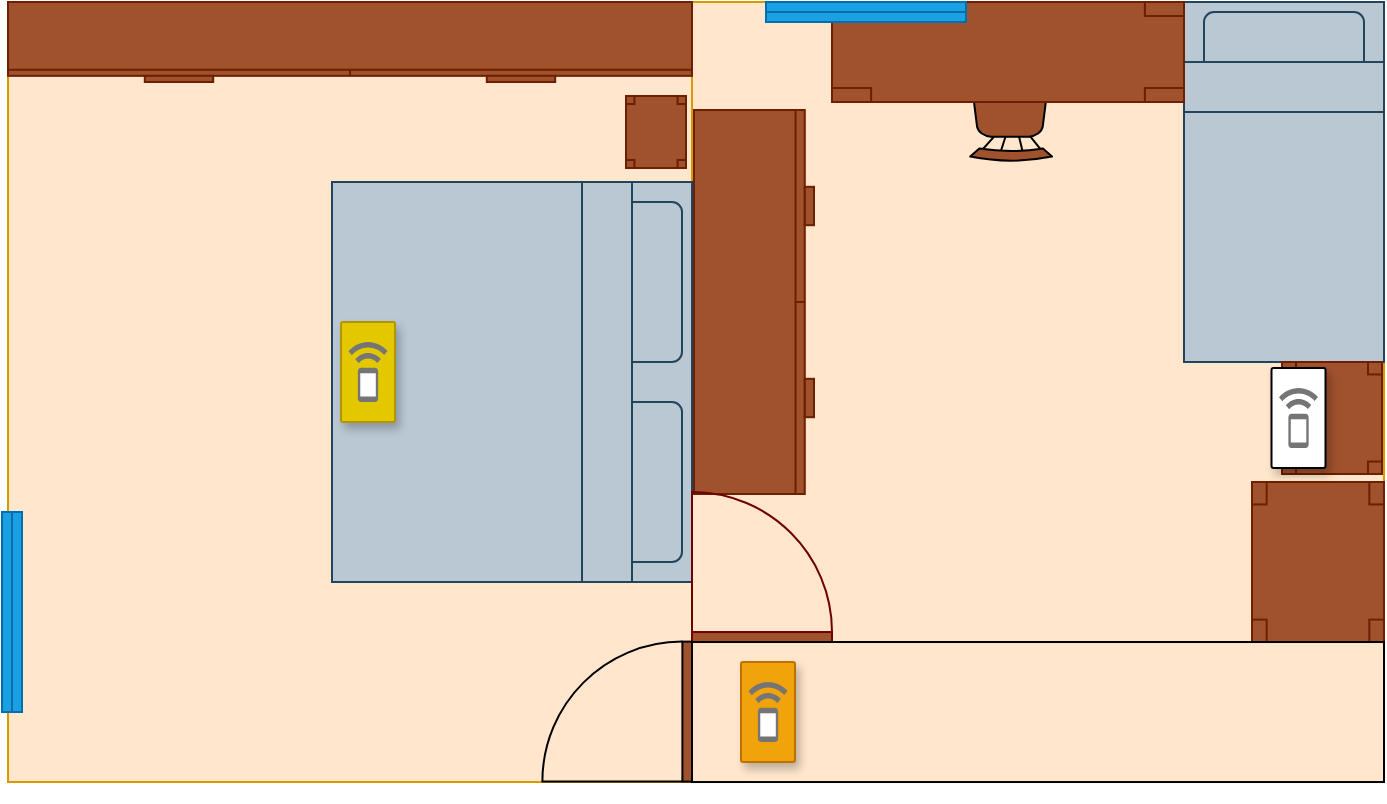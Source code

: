 <mxfile version="20.7.4" type="device"><diagram id="cprJXrahVGZYLufrVsE7" name="Page-1"><mxGraphModel dx="1114" dy="999" grid="1" gridSize="10" guides="1" tooltips="1" connect="1" arrows="1" fold="1" page="1" pageScale="1" pageWidth="827" pageHeight="1169" math="0" shadow="0"><root><mxCell id="0"/><mxCell id="1" parent="0"/><mxCell id="U0BVpdhM8QrsuI_BHVKC-1" value="" style="rounded=0;whiteSpace=wrap;html=1;fillColor=#ffe6cc;strokeColor=#d79b00;" parent="1" vertex="1"><mxGeometry x="350" y="390" width="346" height="320" as="geometry"/></mxCell><mxCell id="U0BVpdhM8QrsuI_BHVKC-2" value="" style="rounded=0;whiteSpace=wrap;html=1;fillColor=#ffe6cc;strokeColor=#d79b00;" parent="1" vertex="1"><mxGeometry x="8" y="390" width="342" height="390" as="geometry"/></mxCell><mxCell id="U0BVpdhM8QrsuI_BHVKC-3" value="" style="verticalLabelPosition=bottom;html=1;verticalAlign=top;align=center;shape=mxgraph.floorplan.bed_double;rotation=90;fillColor=#bac8d3;strokeColor=#23445d;" parent="1" vertex="1"><mxGeometry x="160" y="490" width="200" height="180" as="geometry"/></mxCell><mxCell id="U0BVpdhM8QrsuI_BHVKC-4" value="" style="verticalLabelPosition=bottom;html=1;verticalAlign=top;align=center;shape=mxgraph.floorplan.bed_single;fillColor=#bac8d3;strokeColor=#23445d;" parent="1" vertex="1"><mxGeometry x="596" y="390" width="100" height="180" as="geometry"/></mxCell><mxCell id="U0BVpdhM8QrsuI_BHVKC-5" value="" style="verticalLabelPosition=bottom;html=1;verticalAlign=top;align=center;shape=mxgraph.floorplan.dresser;fillColor=#a0522d;fontColor=#ffffff;strokeColor=#6D1F00;" parent="1" vertex="1"><mxGeometry x="8" y="390" width="342" height="40" as="geometry"/></mxCell><mxCell id="U0BVpdhM8QrsuI_BHVKC-7" value="" style="verticalLabelPosition=bottom;html=1;verticalAlign=top;align=center;shape=mxgraph.floorplan.dresser;rotation=-90;fillColor=#a0522d;fontColor=#ffffff;strokeColor=#6D1F00;" parent="1" vertex="1"><mxGeometry x="285" y="510" width="192" height="60" as="geometry"/></mxCell><mxCell id="U0BVpdhM8QrsuI_BHVKC-32" value="" style="verticalLabelPosition=bottom;html=1;verticalAlign=top;align=center;shape=mxgraph.floorplan.chair;fillColor=#a0522d;rotation=-180;" parent="1" vertex="1"><mxGeometry x="489" y="418" width="41" height="52" as="geometry"/></mxCell><mxCell id="U0BVpdhM8QrsuI_BHVKC-8" value="" style="verticalLabelPosition=bottom;html=1;verticalAlign=top;align=center;shape=mxgraph.floorplan.table;rotation=-90;fillColor=#a0522d;fontColor=#ffffff;strokeColor=#6D1F00;" parent="1" vertex="1"><mxGeometry x="642" y="573" width="56" height="50" as="geometry"/></mxCell><mxCell id="U0BVpdhM8QrsuI_BHVKC-9" value="" style="verticalLabelPosition=bottom;html=1;verticalAlign=top;align=center;shape=mxgraph.floorplan.table;fillColor=#a0522d;fontColor=#ffffff;strokeColor=#6D1F00;" parent="1" vertex="1"><mxGeometry x="630" y="630" width="66" height="80" as="geometry"/></mxCell><mxCell id="U0BVpdhM8QrsuI_BHVKC-10" value="" style="verticalLabelPosition=bottom;html=1;verticalAlign=top;align=center;shape=mxgraph.floorplan.table;rotation=-90;fillColor=#a0522d;fontColor=#ffffff;strokeColor=#6D1F00;" parent="1" vertex="1"><mxGeometry x="314" y="440" width="36" height="30" as="geometry"/></mxCell><mxCell id="U0BVpdhM8QrsuI_BHVKC-11" value="" style="verticalLabelPosition=bottom;html=1;verticalAlign=top;align=center;shape=mxgraph.floorplan.doorRight;aspect=fixed;rotation=-180;fillColor=#a0522d;fontColor=#ffffff;strokeColor=#6F0000;" parent="1" vertex="1"><mxGeometry x="350" y="635.63" width="70" height="74.38" as="geometry"/></mxCell><mxCell id="U0BVpdhM8QrsuI_BHVKC-12" value="" style="verticalLabelPosition=bottom;html=1;verticalAlign=top;align=center;shape=mxgraph.floorplan.doorRight;aspect=fixed;rotation=90;fillColor=#a0522d;" parent="1" vertex="1"><mxGeometry x="278" y="707.62" width="70" height="74.38" as="geometry"/></mxCell><mxCell id="U0BVpdhM8QrsuI_BHVKC-14" value="" style="verticalLabelPosition=bottom;html=1;verticalAlign=top;align=center;shape=mxgraph.floorplan.window;fillColor=#1ba1e2;strokeColor=#006EAF;fontColor=#ffffff;rotation=-90;" parent="1" vertex="1"><mxGeometry x="-40" y="690" width="100" height="10" as="geometry"/></mxCell><mxCell id="U0BVpdhM8QrsuI_BHVKC-25" value="" style="group" parent="1" vertex="1" connectable="0"><mxGeometry x="160" y="550" width="41.5" height="70" as="geometry"/></mxCell><mxCell id="U0BVpdhM8QrsuI_BHVKC-15" value="" style="strokeColor=#B09500;shadow=1;strokeWidth=1;rounded=1;absoluteArcSize=1;arcSize=2;labelPosition=center;verticalLabelPosition=middle;align=center;verticalAlign=bottom;spacingLeft=0;fontColor=#000000;fontSize=12;whiteSpace=wrap;spacingBottom=2;container=0;fillColor=#e3c800;" parent="U0BVpdhM8QrsuI_BHVKC-25" vertex="1"><mxGeometry x="14.5" width="27" height="50" as="geometry"/></mxCell><mxCell id="U0BVpdhM8QrsuI_BHVKC-16" value="" style="sketch=0;dashed=0;connectable=0;html=1;fillColor=#757575;strokeColor=none;shape=mxgraph.gcp2.beacon;part=1;" parent="U0BVpdhM8QrsuI_BHVKC-25" vertex="1"><mxGeometry x="18.25" y="10" width="19.5" height="30" as="geometry"><mxPoint x="-18.25" y="30" as="offset"/></mxGeometry></mxCell><mxCell id="U0BVpdhM8QrsuI_BHVKC-29" value="" style="group" parent="1" vertex="1" connectable="0"><mxGeometry x="625.25" y="573" width="41.5" height="70" as="geometry"/></mxCell><mxCell id="U0BVpdhM8QrsuI_BHVKC-30" value="" style="shadow=1;strokeWidth=1;rounded=1;absoluteArcSize=1;arcSize=2;labelPosition=center;verticalLabelPosition=middle;align=center;verticalAlign=bottom;spacingLeft=0;fontSize=12;whiteSpace=wrap;spacingBottom=2;container=0;" parent="U0BVpdhM8QrsuI_BHVKC-29" vertex="1"><mxGeometry x="14.5" width="27" height="50" as="geometry"/></mxCell><mxCell id="U0BVpdhM8QrsuI_BHVKC-31" value="" style="sketch=0;dashed=0;connectable=0;html=1;fillColor=#757575;strokeColor=none;shape=mxgraph.gcp2.beacon;part=1;" parent="U0BVpdhM8QrsuI_BHVKC-29" vertex="1"><mxGeometry x="18.25" y="10" width="19.5" height="30" as="geometry"><mxPoint x="-18.25" y="30" as="offset"/></mxGeometry></mxCell><mxCell id="U0BVpdhM8QrsuI_BHVKC-6" value="" style="verticalLabelPosition=bottom;html=1;verticalAlign=top;align=center;shape=mxgraph.floorplan.table;fillColor=#a0522d;fontColor=#ffffff;strokeColor=#6D1F00;" parent="1" vertex="1"><mxGeometry x="420" y="390" width="176" height="50" as="geometry"/></mxCell><mxCell id="U0BVpdhM8QrsuI_BHVKC-13" value="" style="verticalLabelPosition=bottom;html=1;verticalAlign=top;align=center;shape=mxgraph.floorplan.window;fillColor=#1ba1e2;strokeColor=#006EAF;fontColor=#ffffff;" parent="1" vertex="1"><mxGeometry x="387" y="390" width="100" height="10" as="geometry"/></mxCell><mxCell id="U0BVpdhM8QrsuI_BHVKC-36" value="" style="rounded=0;whiteSpace=wrap;html=1;fillColor=#ffe6cc;" parent="1" vertex="1"><mxGeometry x="350" y="710.01" width="346" height="70" as="geometry"/></mxCell><mxCell id="U0BVpdhM8QrsuI_BHVKC-33" value="" style="group" parent="1" vertex="1" connectable="0"><mxGeometry x="360" y="720" width="41.5" height="70" as="geometry"/></mxCell><mxCell id="U0BVpdhM8QrsuI_BHVKC-34" value="" style="shadow=1;strokeWidth=1;rounded=1;absoluteArcSize=1;arcSize=2;labelPosition=center;verticalLabelPosition=middle;align=center;verticalAlign=bottom;spacingLeft=0;fontSize=12;whiteSpace=wrap;spacingBottom=2;container=0;fillColor=#f0a30a;fontColor=#000000;strokeColor=#BD7000;" parent="U0BVpdhM8QrsuI_BHVKC-33" vertex="1"><mxGeometry x="14.5" width="27" height="50" as="geometry"/></mxCell><mxCell id="U0BVpdhM8QrsuI_BHVKC-35" value="" style="sketch=0;dashed=0;connectable=0;html=1;fillColor=#757575;strokeColor=none;shape=mxgraph.gcp2.beacon;part=1;" parent="U0BVpdhM8QrsuI_BHVKC-33" vertex="1"><mxGeometry x="18.25" y="10" width="19.5" height="30" as="geometry"><mxPoint x="-18.25" y="30" as="offset"/></mxGeometry></mxCell></root></mxGraphModel></diagram></mxfile>